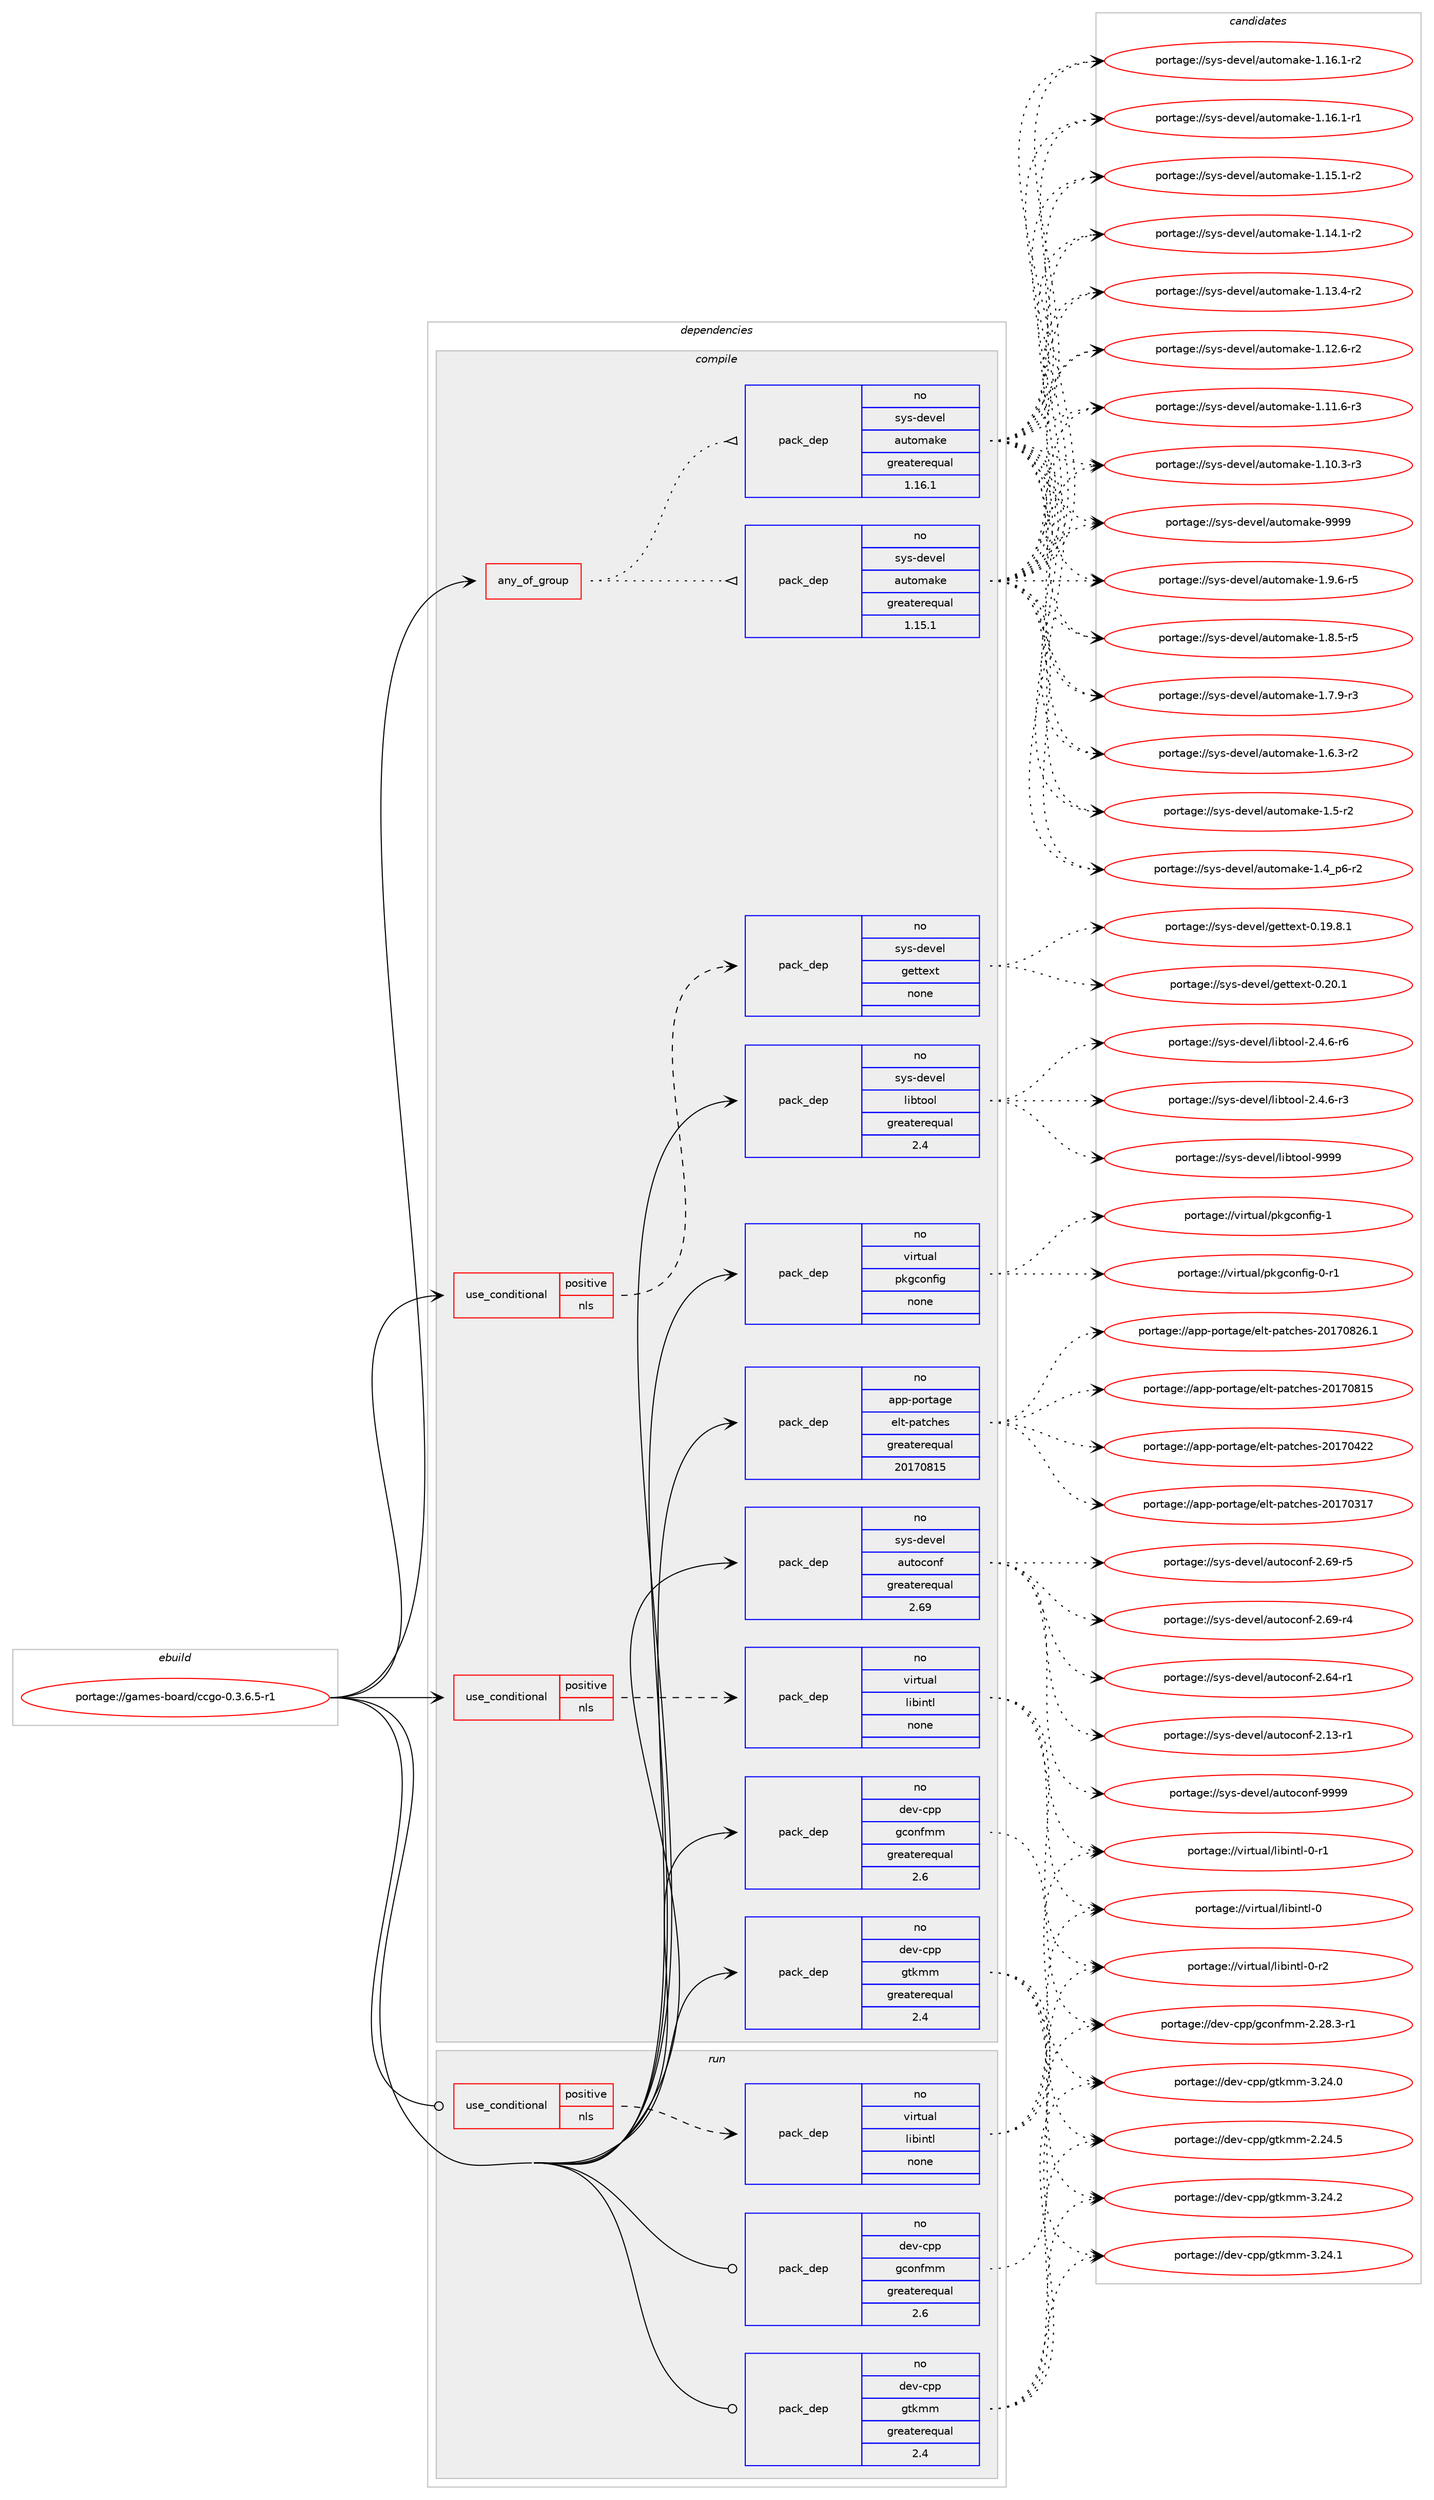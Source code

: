 digraph prolog {

# *************
# Graph options
# *************

newrank=true;
concentrate=true;
compound=true;
graph [rankdir=LR,fontname=Helvetica,fontsize=10,ranksep=1.5];#, ranksep=2.5, nodesep=0.2];
edge  [arrowhead=vee];
node  [fontname=Helvetica,fontsize=10];

# **********
# The ebuild
# **********

subgraph cluster_leftcol {
color=gray;
rank=same;
label=<<i>ebuild</i>>;
id [label="portage://games-board/ccgo-0.3.6.5-r1", color=red, width=4, href="../games-board/ccgo-0.3.6.5-r1.svg"];
}

# ****************
# The dependencies
# ****************

subgraph cluster_midcol {
color=gray;
label=<<i>dependencies</i>>;
subgraph cluster_compile {
fillcolor="#eeeeee";
style=filled;
label=<<i>compile</i>>;
subgraph any4286 {
dependency289738 [label=<<TABLE BORDER="0" CELLBORDER="1" CELLSPACING="0" CELLPADDING="4"><TR><TD CELLPADDING="10">any_of_group</TD></TR></TABLE>>, shape=none, color=red];subgraph pack225029 {
dependency289739 [label=<<TABLE BORDER="0" CELLBORDER="1" CELLSPACING="0" CELLPADDING="4" WIDTH="220"><TR><TD ROWSPAN="6" CELLPADDING="30">pack_dep</TD></TR><TR><TD WIDTH="110">no</TD></TR><TR><TD>sys-devel</TD></TR><TR><TD>automake</TD></TR><TR><TD>greaterequal</TD></TR><TR><TD>1.16.1</TD></TR></TABLE>>, shape=none, color=blue];
}
dependency289738:e -> dependency289739:w [weight=20,style="dotted",arrowhead="oinv"];
subgraph pack225030 {
dependency289740 [label=<<TABLE BORDER="0" CELLBORDER="1" CELLSPACING="0" CELLPADDING="4" WIDTH="220"><TR><TD ROWSPAN="6" CELLPADDING="30">pack_dep</TD></TR><TR><TD WIDTH="110">no</TD></TR><TR><TD>sys-devel</TD></TR><TR><TD>automake</TD></TR><TR><TD>greaterequal</TD></TR><TR><TD>1.15.1</TD></TR></TABLE>>, shape=none, color=blue];
}
dependency289738:e -> dependency289740:w [weight=20,style="dotted",arrowhead="oinv"];
}
id:e -> dependency289738:w [weight=20,style="solid",arrowhead="vee"];
subgraph cond60220 {
dependency289741 [label=<<TABLE BORDER="0" CELLBORDER="1" CELLSPACING="0" CELLPADDING="4"><TR><TD ROWSPAN="3" CELLPADDING="10">use_conditional</TD></TR><TR><TD>positive</TD></TR><TR><TD>nls</TD></TR></TABLE>>, shape=none, color=red];
subgraph pack225031 {
dependency289742 [label=<<TABLE BORDER="0" CELLBORDER="1" CELLSPACING="0" CELLPADDING="4" WIDTH="220"><TR><TD ROWSPAN="6" CELLPADDING="30">pack_dep</TD></TR><TR><TD WIDTH="110">no</TD></TR><TR><TD>sys-devel</TD></TR><TR><TD>gettext</TD></TR><TR><TD>none</TD></TR><TR><TD></TD></TR></TABLE>>, shape=none, color=blue];
}
dependency289741:e -> dependency289742:w [weight=20,style="dashed",arrowhead="vee"];
}
id:e -> dependency289741:w [weight=20,style="solid",arrowhead="vee"];
subgraph cond60221 {
dependency289743 [label=<<TABLE BORDER="0" CELLBORDER="1" CELLSPACING="0" CELLPADDING="4"><TR><TD ROWSPAN="3" CELLPADDING="10">use_conditional</TD></TR><TR><TD>positive</TD></TR><TR><TD>nls</TD></TR></TABLE>>, shape=none, color=red];
subgraph pack225032 {
dependency289744 [label=<<TABLE BORDER="0" CELLBORDER="1" CELLSPACING="0" CELLPADDING="4" WIDTH="220"><TR><TD ROWSPAN="6" CELLPADDING="30">pack_dep</TD></TR><TR><TD WIDTH="110">no</TD></TR><TR><TD>virtual</TD></TR><TR><TD>libintl</TD></TR><TR><TD>none</TD></TR><TR><TD></TD></TR></TABLE>>, shape=none, color=blue];
}
dependency289743:e -> dependency289744:w [weight=20,style="dashed",arrowhead="vee"];
}
id:e -> dependency289743:w [weight=20,style="solid",arrowhead="vee"];
subgraph pack225033 {
dependency289745 [label=<<TABLE BORDER="0" CELLBORDER="1" CELLSPACING="0" CELLPADDING="4" WIDTH="220"><TR><TD ROWSPAN="6" CELLPADDING="30">pack_dep</TD></TR><TR><TD WIDTH="110">no</TD></TR><TR><TD>app-portage</TD></TR><TR><TD>elt-patches</TD></TR><TR><TD>greaterequal</TD></TR><TR><TD>20170815</TD></TR></TABLE>>, shape=none, color=blue];
}
id:e -> dependency289745:w [weight=20,style="solid",arrowhead="vee"];
subgraph pack225034 {
dependency289746 [label=<<TABLE BORDER="0" CELLBORDER="1" CELLSPACING="0" CELLPADDING="4" WIDTH="220"><TR><TD ROWSPAN="6" CELLPADDING="30">pack_dep</TD></TR><TR><TD WIDTH="110">no</TD></TR><TR><TD>dev-cpp</TD></TR><TR><TD>gconfmm</TD></TR><TR><TD>greaterequal</TD></TR><TR><TD>2.6</TD></TR></TABLE>>, shape=none, color=blue];
}
id:e -> dependency289746:w [weight=20,style="solid",arrowhead="vee"];
subgraph pack225035 {
dependency289747 [label=<<TABLE BORDER="0" CELLBORDER="1" CELLSPACING="0" CELLPADDING="4" WIDTH="220"><TR><TD ROWSPAN="6" CELLPADDING="30">pack_dep</TD></TR><TR><TD WIDTH="110">no</TD></TR><TR><TD>dev-cpp</TD></TR><TR><TD>gtkmm</TD></TR><TR><TD>greaterequal</TD></TR><TR><TD>2.4</TD></TR></TABLE>>, shape=none, color=blue];
}
id:e -> dependency289747:w [weight=20,style="solid",arrowhead="vee"];
subgraph pack225036 {
dependency289748 [label=<<TABLE BORDER="0" CELLBORDER="1" CELLSPACING="0" CELLPADDING="4" WIDTH="220"><TR><TD ROWSPAN="6" CELLPADDING="30">pack_dep</TD></TR><TR><TD WIDTH="110">no</TD></TR><TR><TD>sys-devel</TD></TR><TR><TD>autoconf</TD></TR><TR><TD>greaterequal</TD></TR><TR><TD>2.69</TD></TR></TABLE>>, shape=none, color=blue];
}
id:e -> dependency289748:w [weight=20,style="solid",arrowhead="vee"];
subgraph pack225037 {
dependency289749 [label=<<TABLE BORDER="0" CELLBORDER="1" CELLSPACING="0" CELLPADDING="4" WIDTH="220"><TR><TD ROWSPAN="6" CELLPADDING="30">pack_dep</TD></TR><TR><TD WIDTH="110">no</TD></TR><TR><TD>sys-devel</TD></TR><TR><TD>libtool</TD></TR><TR><TD>greaterequal</TD></TR><TR><TD>2.4</TD></TR></TABLE>>, shape=none, color=blue];
}
id:e -> dependency289749:w [weight=20,style="solid",arrowhead="vee"];
subgraph pack225038 {
dependency289750 [label=<<TABLE BORDER="0" CELLBORDER="1" CELLSPACING="0" CELLPADDING="4" WIDTH="220"><TR><TD ROWSPAN="6" CELLPADDING="30">pack_dep</TD></TR><TR><TD WIDTH="110">no</TD></TR><TR><TD>virtual</TD></TR><TR><TD>pkgconfig</TD></TR><TR><TD>none</TD></TR><TR><TD></TD></TR></TABLE>>, shape=none, color=blue];
}
id:e -> dependency289750:w [weight=20,style="solid",arrowhead="vee"];
}
subgraph cluster_compileandrun {
fillcolor="#eeeeee";
style=filled;
label=<<i>compile and run</i>>;
}
subgraph cluster_run {
fillcolor="#eeeeee";
style=filled;
label=<<i>run</i>>;
subgraph cond60222 {
dependency289751 [label=<<TABLE BORDER="0" CELLBORDER="1" CELLSPACING="0" CELLPADDING="4"><TR><TD ROWSPAN="3" CELLPADDING="10">use_conditional</TD></TR><TR><TD>positive</TD></TR><TR><TD>nls</TD></TR></TABLE>>, shape=none, color=red];
subgraph pack225039 {
dependency289752 [label=<<TABLE BORDER="0" CELLBORDER="1" CELLSPACING="0" CELLPADDING="4" WIDTH="220"><TR><TD ROWSPAN="6" CELLPADDING="30">pack_dep</TD></TR><TR><TD WIDTH="110">no</TD></TR><TR><TD>virtual</TD></TR><TR><TD>libintl</TD></TR><TR><TD>none</TD></TR><TR><TD></TD></TR></TABLE>>, shape=none, color=blue];
}
dependency289751:e -> dependency289752:w [weight=20,style="dashed",arrowhead="vee"];
}
id:e -> dependency289751:w [weight=20,style="solid",arrowhead="odot"];
subgraph pack225040 {
dependency289753 [label=<<TABLE BORDER="0" CELLBORDER="1" CELLSPACING="0" CELLPADDING="4" WIDTH="220"><TR><TD ROWSPAN="6" CELLPADDING="30">pack_dep</TD></TR><TR><TD WIDTH="110">no</TD></TR><TR><TD>dev-cpp</TD></TR><TR><TD>gconfmm</TD></TR><TR><TD>greaterequal</TD></TR><TR><TD>2.6</TD></TR></TABLE>>, shape=none, color=blue];
}
id:e -> dependency289753:w [weight=20,style="solid",arrowhead="odot"];
subgraph pack225041 {
dependency289754 [label=<<TABLE BORDER="0" CELLBORDER="1" CELLSPACING="0" CELLPADDING="4" WIDTH="220"><TR><TD ROWSPAN="6" CELLPADDING="30">pack_dep</TD></TR><TR><TD WIDTH="110">no</TD></TR><TR><TD>dev-cpp</TD></TR><TR><TD>gtkmm</TD></TR><TR><TD>greaterequal</TD></TR><TR><TD>2.4</TD></TR></TABLE>>, shape=none, color=blue];
}
id:e -> dependency289754:w [weight=20,style="solid",arrowhead="odot"];
}
}

# **************
# The candidates
# **************

subgraph cluster_choices {
rank=same;
color=gray;
label=<<i>candidates</i>>;

subgraph choice225029 {
color=black;
nodesep=1;
choice115121115451001011181011084797117116111109971071014557575757 [label="portage://sys-devel/automake-9999", color=red, width=4,href="../sys-devel/automake-9999.svg"];
choice115121115451001011181011084797117116111109971071014549465746544511453 [label="portage://sys-devel/automake-1.9.6-r5", color=red, width=4,href="../sys-devel/automake-1.9.6-r5.svg"];
choice115121115451001011181011084797117116111109971071014549465646534511453 [label="portage://sys-devel/automake-1.8.5-r5", color=red, width=4,href="../sys-devel/automake-1.8.5-r5.svg"];
choice115121115451001011181011084797117116111109971071014549465546574511451 [label="portage://sys-devel/automake-1.7.9-r3", color=red, width=4,href="../sys-devel/automake-1.7.9-r3.svg"];
choice115121115451001011181011084797117116111109971071014549465446514511450 [label="portage://sys-devel/automake-1.6.3-r2", color=red, width=4,href="../sys-devel/automake-1.6.3-r2.svg"];
choice11512111545100101118101108479711711611110997107101454946534511450 [label="portage://sys-devel/automake-1.5-r2", color=red, width=4,href="../sys-devel/automake-1.5-r2.svg"];
choice115121115451001011181011084797117116111109971071014549465295112544511450 [label="portage://sys-devel/automake-1.4_p6-r2", color=red, width=4,href="../sys-devel/automake-1.4_p6-r2.svg"];
choice11512111545100101118101108479711711611110997107101454946495446494511450 [label="portage://sys-devel/automake-1.16.1-r2", color=red, width=4,href="../sys-devel/automake-1.16.1-r2.svg"];
choice11512111545100101118101108479711711611110997107101454946495446494511449 [label="portage://sys-devel/automake-1.16.1-r1", color=red, width=4,href="../sys-devel/automake-1.16.1-r1.svg"];
choice11512111545100101118101108479711711611110997107101454946495346494511450 [label="portage://sys-devel/automake-1.15.1-r2", color=red, width=4,href="../sys-devel/automake-1.15.1-r2.svg"];
choice11512111545100101118101108479711711611110997107101454946495246494511450 [label="portage://sys-devel/automake-1.14.1-r2", color=red, width=4,href="../sys-devel/automake-1.14.1-r2.svg"];
choice11512111545100101118101108479711711611110997107101454946495146524511450 [label="portage://sys-devel/automake-1.13.4-r2", color=red, width=4,href="../sys-devel/automake-1.13.4-r2.svg"];
choice11512111545100101118101108479711711611110997107101454946495046544511450 [label="portage://sys-devel/automake-1.12.6-r2", color=red, width=4,href="../sys-devel/automake-1.12.6-r2.svg"];
choice11512111545100101118101108479711711611110997107101454946494946544511451 [label="portage://sys-devel/automake-1.11.6-r3", color=red, width=4,href="../sys-devel/automake-1.11.6-r3.svg"];
choice11512111545100101118101108479711711611110997107101454946494846514511451 [label="portage://sys-devel/automake-1.10.3-r3", color=red, width=4,href="../sys-devel/automake-1.10.3-r3.svg"];
dependency289739:e -> choice115121115451001011181011084797117116111109971071014557575757:w [style=dotted,weight="100"];
dependency289739:e -> choice115121115451001011181011084797117116111109971071014549465746544511453:w [style=dotted,weight="100"];
dependency289739:e -> choice115121115451001011181011084797117116111109971071014549465646534511453:w [style=dotted,weight="100"];
dependency289739:e -> choice115121115451001011181011084797117116111109971071014549465546574511451:w [style=dotted,weight="100"];
dependency289739:e -> choice115121115451001011181011084797117116111109971071014549465446514511450:w [style=dotted,weight="100"];
dependency289739:e -> choice11512111545100101118101108479711711611110997107101454946534511450:w [style=dotted,weight="100"];
dependency289739:e -> choice115121115451001011181011084797117116111109971071014549465295112544511450:w [style=dotted,weight="100"];
dependency289739:e -> choice11512111545100101118101108479711711611110997107101454946495446494511450:w [style=dotted,weight="100"];
dependency289739:e -> choice11512111545100101118101108479711711611110997107101454946495446494511449:w [style=dotted,weight="100"];
dependency289739:e -> choice11512111545100101118101108479711711611110997107101454946495346494511450:w [style=dotted,weight="100"];
dependency289739:e -> choice11512111545100101118101108479711711611110997107101454946495246494511450:w [style=dotted,weight="100"];
dependency289739:e -> choice11512111545100101118101108479711711611110997107101454946495146524511450:w [style=dotted,weight="100"];
dependency289739:e -> choice11512111545100101118101108479711711611110997107101454946495046544511450:w [style=dotted,weight="100"];
dependency289739:e -> choice11512111545100101118101108479711711611110997107101454946494946544511451:w [style=dotted,weight="100"];
dependency289739:e -> choice11512111545100101118101108479711711611110997107101454946494846514511451:w [style=dotted,weight="100"];
}
subgraph choice225030 {
color=black;
nodesep=1;
choice115121115451001011181011084797117116111109971071014557575757 [label="portage://sys-devel/automake-9999", color=red, width=4,href="../sys-devel/automake-9999.svg"];
choice115121115451001011181011084797117116111109971071014549465746544511453 [label="portage://sys-devel/automake-1.9.6-r5", color=red, width=4,href="../sys-devel/automake-1.9.6-r5.svg"];
choice115121115451001011181011084797117116111109971071014549465646534511453 [label="portage://sys-devel/automake-1.8.5-r5", color=red, width=4,href="../sys-devel/automake-1.8.5-r5.svg"];
choice115121115451001011181011084797117116111109971071014549465546574511451 [label="portage://sys-devel/automake-1.7.9-r3", color=red, width=4,href="../sys-devel/automake-1.7.9-r3.svg"];
choice115121115451001011181011084797117116111109971071014549465446514511450 [label="portage://sys-devel/automake-1.6.3-r2", color=red, width=4,href="../sys-devel/automake-1.6.3-r2.svg"];
choice11512111545100101118101108479711711611110997107101454946534511450 [label="portage://sys-devel/automake-1.5-r2", color=red, width=4,href="../sys-devel/automake-1.5-r2.svg"];
choice115121115451001011181011084797117116111109971071014549465295112544511450 [label="portage://sys-devel/automake-1.4_p6-r2", color=red, width=4,href="../sys-devel/automake-1.4_p6-r2.svg"];
choice11512111545100101118101108479711711611110997107101454946495446494511450 [label="portage://sys-devel/automake-1.16.1-r2", color=red, width=4,href="../sys-devel/automake-1.16.1-r2.svg"];
choice11512111545100101118101108479711711611110997107101454946495446494511449 [label="portage://sys-devel/automake-1.16.1-r1", color=red, width=4,href="../sys-devel/automake-1.16.1-r1.svg"];
choice11512111545100101118101108479711711611110997107101454946495346494511450 [label="portage://sys-devel/automake-1.15.1-r2", color=red, width=4,href="../sys-devel/automake-1.15.1-r2.svg"];
choice11512111545100101118101108479711711611110997107101454946495246494511450 [label="portage://sys-devel/automake-1.14.1-r2", color=red, width=4,href="../sys-devel/automake-1.14.1-r2.svg"];
choice11512111545100101118101108479711711611110997107101454946495146524511450 [label="portage://sys-devel/automake-1.13.4-r2", color=red, width=4,href="../sys-devel/automake-1.13.4-r2.svg"];
choice11512111545100101118101108479711711611110997107101454946495046544511450 [label="portage://sys-devel/automake-1.12.6-r2", color=red, width=4,href="../sys-devel/automake-1.12.6-r2.svg"];
choice11512111545100101118101108479711711611110997107101454946494946544511451 [label="portage://sys-devel/automake-1.11.6-r3", color=red, width=4,href="../sys-devel/automake-1.11.6-r3.svg"];
choice11512111545100101118101108479711711611110997107101454946494846514511451 [label="portage://sys-devel/automake-1.10.3-r3", color=red, width=4,href="../sys-devel/automake-1.10.3-r3.svg"];
dependency289740:e -> choice115121115451001011181011084797117116111109971071014557575757:w [style=dotted,weight="100"];
dependency289740:e -> choice115121115451001011181011084797117116111109971071014549465746544511453:w [style=dotted,weight="100"];
dependency289740:e -> choice115121115451001011181011084797117116111109971071014549465646534511453:w [style=dotted,weight="100"];
dependency289740:e -> choice115121115451001011181011084797117116111109971071014549465546574511451:w [style=dotted,weight="100"];
dependency289740:e -> choice115121115451001011181011084797117116111109971071014549465446514511450:w [style=dotted,weight="100"];
dependency289740:e -> choice11512111545100101118101108479711711611110997107101454946534511450:w [style=dotted,weight="100"];
dependency289740:e -> choice115121115451001011181011084797117116111109971071014549465295112544511450:w [style=dotted,weight="100"];
dependency289740:e -> choice11512111545100101118101108479711711611110997107101454946495446494511450:w [style=dotted,weight="100"];
dependency289740:e -> choice11512111545100101118101108479711711611110997107101454946495446494511449:w [style=dotted,weight="100"];
dependency289740:e -> choice11512111545100101118101108479711711611110997107101454946495346494511450:w [style=dotted,weight="100"];
dependency289740:e -> choice11512111545100101118101108479711711611110997107101454946495246494511450:w [style=dotted,weight="100"];
dependency289740:e -> choice11512111545100101118101108479711711611110997107101454946495146524511450:w [style=dotted,weight="100"];
dependency289740:e -> choice11512111545100101118101108479711711611110997107101454946495046544511450:w [style=dotted,weight="100"];
dependency289740:e -> choice11512111545100101118101108479711711611110997107101454946494946544511451:w [style=dotted,weight="100"];
dependency289740:e -> choice11512111545100101118101108479711711611110997107101454946494846514511451:w [style=dotted,weight="100"];
}
subgraph choice225031 {
color=black;
nodesep=1;
choice115121115451001011181011084710310111611610112011645484650484649 [label="portage://sys-devel/gettext-0.20.1", color=red, width=4,href="../sys-devel/gettext-0.20.1.svg"];
choice1151211154510010111810110847103101116116101120116454846495746564649 [label="portage://sys-devel/gettext-0.19.8.1", color=red, width=4,href="../sys-devel/gettext-0.19.8.1.svg"];
dependency289742:e -> choice115121115451001011181011084710310111611610112011645484650484649:w [style=dotted,weight="100"];
dependency289742:e -> choice1151211154510010111810110847103101116116101120116454846495746564649:w [style=dotted,weight="100"];
}
subgraph choice225032 {
color=black;
nodesep=1;
choice11810511411611797108471081059810511011610845484511450 [label="portage://virtual/libintl-0-r2", color=red, width=4,href="../virtual/libintl-0-r2.svg"];
choice11810511411611797108471081059810511011610845484511449 [label="portage://virtual/libintl-0-r1", color=red, width=4,href="../virtual/libintl-0-r1.svg"];
choice1181051141161179710847108105981051101161084548 [label="portage://virtual/libintl-0", color=red, width=4,href="../virtual/libintl-0.svg"];
dependency289744:e -> choice11810511411611797108471081059810511011610845484511450:w [style=dotted,weight="100"];
dependency289744:e -> choice11810511411611797108471081059810511011610845484511449:w [style=dotted,weight="100"];
dependency289744:e -> choice1181051141161179710847108105981051101161084548:w [style=dotted,weight="100"];
}
subgraph choice225033 {
color=black;
nodesep=1;
choice971121124511211111411697103101471011081164511297116991041011154550484955485650544649 [label="portage://app-portage/elt-patches-20170826.1", color=red, width=4,href="../app-portage/elt-patches-20170826.1.svg"];
choice97112112451121111141169710310147101108116451129711699104101115455048495548564953 [label="portage://app-portage/elt-patches-20170815", color=red, width=4,href="../app-portage/elt-patches-20170815.svg"];
choice97112112451121111141169710310147101108116451129711699104101115455048495548525050 [label="portage://app-portage/elt-patches-20170422", color=red, width=4,href="../app-portage/elt-patches-20170422.svg"];
choice97112112451121111141169710310147101108116451129711699104101115455048495548514955 [label="portage://app-portage/elt-patches-20170317", color=red, width=4,href="../app-portage/elt-patches-20170317.svg"];
dependency289745:e -> choice971121124511211111411697103101471011081164511297116991041011154550484955485650544649:w [style=dotted,weight="100"];
dependency289745:e -> choice97112112451121111141169710310147101108116451129711699104101115455048495548564953:w [style=dotted,weight="100"];
dependency289745:e -> choice97112112451121111141169710310147101108116451129711699104101115455048495548525050:w [style=dotted,weight="100"];
dependency289745:e -> choice97112112451121111141169710310147101108116451129711699104101115455048495548514955:w [style=dotted,weight="100"];
}
subgraph choice225034 {
color=black;
nodesep=1;
choice10010111845991121124710399111110102109109455046505646514511449 [label="portage://dev-cpp/gconfmm-2.28.3-r1", color=red, width=4,href="../dev-cpp/gconfmm-2.28.3-r1.svg"];
dependency289746:e -> choice10010111845991121124710399111110102109109455046505646514511449:w [style=dotted,weight="100"];
}
subgraph choice225035 {
color=black;
nodesep=1;
choice10010111845991121124710311610710910945514650524650 [label="portage://dev-cpp/gtkmm-3.24.2", color=red, width=4,href="../dev-cpp/gtkmm-3.24.2.svg"];
choice10010111845991121124710311610710910945514650524649 [label="portage://dev-cpp/gtkmm-3.24.1", color=red, width=4,href="../dev-cpp/gtkmm-3.24.1.svg"];
choice10010111845991121124710311610710910945514650524648 [label="portage://dev-cpp/gtkmm-3.24.0", color=red, width=4,href="../dev-cpp/gtkmm-3.24.0.svg"];
choice10010111845991121124710311610710910945504650524653 [label="portage://dev-cpp/gtkmm-2.24.5", color=red, width=4,href="../dev-cpp/gtkmm-2.24.5.svg"];
dependency289747:e -> choice10010111845991121124710311610710910945514650524650:w [style=dotted,weight="100"];
dependency289747:e -> choice10010111845991121124710311610710910945514650524649:w [style=dotted,weight="100"];
dependency289747:e -> choice10010111845991121124710311610710910945514650524648:w [style=dotted,weight="100"];
dependency289747:e -> choice10010111845991121124710311610710910945504650524653:w [style=dotted,weight="100"];
}
subgraph choice225036 {
color=black;
nodesep=1;
choice115121115451001011181011084797117116111991111101024557575757 [label="portage://sys-devel/autoconf-9999", color=red, width=4,href="../sys-devel/autoconf-9999.svg"];
choice1151211154510010111810110847971171161119911111010245504654574511453 [label="portage://sys-devel/autoconf-2.69-r5", color=red, width=4,href="../sys-devel/autoconf-2.69-r5.svg"];
choice1151211154510010111810110847971171161119911111010245504654574511452 [label="portage://sys-devel/autoconf-2.69-r4", color=red, width=4,href="../sys-devel/autoconf-2.69-r4.svg"];
choice1151211154510010111810110847971171161119911111010245504654524511449 [label="portage://sys-devel/autoconf-2.64-r1", color=red, width=4,href="../sys-devel/autoconf-2.64-r1.svg"];
choice1151211154510010111810110847971171161119911111010245504649514511449 [label="portage://sys-devel/autoconf-2.13-r1", color=red, width=4,href="../sys-devel/autoconf-2.13-r1.svg"];
dependency289748:e -> choice115121115451001011181011084797117116111991111101024557575757:w [style=dotted,weight="100"];
dependency289748:e -> choice1151211154510010111810110847971171161119911111010245504654574511453:w [style=dotted,weight="100"];
dependency289748:e -> choice1151211154510010111810110847971171161119911111010245504654574511452:w [style=dotted,weight="100"];
dependency289748:e -> choice1151211154510010111810110847971171161119911111010245504654524511449:w [style=dotted,weight="100"];
dependency289748:e -> choice1151211154510010111810110847971171161119911111010245504649514511449:w [style=dotted,weight="100"];
}
subgraph choice225037 {
color=black;
nodesep=1;
choice1151211154510010111810110847108105981161111111084557575757 [label="portage://sys-devel/libtool-9999", color=red, width=4,href="../sys-devel/libtool-9999.svg"];
choice1151211154510010111810110847108105981161111111084550465246544511454 [label="portage://sys-devel/libtool-2.4.6-r6", color=red, width=4,href="../sys-devel/libtool-2.4.6-r6.svg"];
choice1151211154510010111810110847108105981161111111084550465246544511451 [label="portage://sys-devel/libtool-2.4.6-r3", color=red, width=4,href="../sys-devel/libtool-2.4.6-r3.svg"];
dependency289749:e -> choice1151211154510010111810110847108105981161111111084557575757:w [style=dotted,weight="100"];
dependency289749:e -> choice1151211154510010111810110847108105981161111111084550465246544511454:w [style=dotted,weight="100"];
dependency289749:e -> choice1151211154510010111810110847108105981161111111084550465246544511451:w [style=dotted,weight="100"];
}
subgraph choice225038 {
color=black;
nodesep=1;
choice1181051141161179710847112107103991111101021051034549 [label="portage://virtual/pkgconfig-1", color=red, width=4,href="../virtual/pkgconfig-1.svg"];
choice11810511411611797108471121071039911111010210510345484511449 [label="portage://virtual/pkgconfig-0-r1", color=red, width=4,href="../virtual/pkgconfig-0-r1.svg"];
dependency289750:e -> choice1181051141161179710847112107103991111101021051034549:w [style=dotted,weight="100"];
dependency289750:e -> choice11810511411611797108471121071039911111010210510345484511449:w [style=dotted,weight="100"];
}
subgraph choice225039 {
color=black;
nodesep=1;
choice11810511411611797108471081059810511011610845484511450 [label="portage://virtual/libintl-0-r2", color=red, width=4,href="../virtual/libintl-0-r2.svg"];
choice11810511411611797108471081059810511011610845484511449 [label="portage://virtual/libintl-0-r1", color=red, width=4,href="../virtual/libintl-0-r1.svg"];
choice1181051141161179710847108105981051101161084548 [label="portage://virtual/libintl-0", color=red, width=4,href="../virtual/libintl-0.svg"];
dependency289752:e -> choice11810511411611797108471081059810511011610845484511450:w [style=dotted,weight="100"];
dependency289752:e -> choice11810511411611797108471081059810511011610845484511449:w [style=dotted,weight="100"];
dependency289752:e -> choice1181051141161179710847108105981051101161084548:w [style=dotted,weight="100"];
}
subgraph choice225040 {
color=black;
nodesep=1;
choice10010111845991121124710399111110102109109455046505646514511449 [label="portage://dev-cpp/gconfmm-2.28.3-r1", color=red, width=4,href="../dev-cpp/gconfmm-2.28.3-r1.svg"];
dependency289753:e -> choice10010111845991121124710399111110102109109455046505646514511449:w [style=dotted,weight="100"];
}
subgraph choice225041 {
color=black;
nodesep=1;
choice10010111845991121124710311610710910945514650524650 [label="portage://dev-cpp/gtkmm-3.24.2", color=red, width=4,href="../dev-cpp/gtkmm-3.24.2.svg"];
choice10010111845991121124710311610710910945514650524649 [label="portage://dev-cpp/gtkmm-3.24.1", color=red, width=4,href="../dev-cpp/gtkmm-3.24.1.svg"];
choice10010111845991121124710311610710910945514650524648 [label="portage://dev-cpp/gtkmm-3.24.0", color=red, width=4,href="../dev-cpp/gtkmm-3.24.0.svg"];
choice10010111845991121124710311610710910945504650524653 [label="portage://dev-cpp/gtkmm-2.24.5", color=red, width=4,href="../dev-cpp/gtkmm-2.24.5.svg"];
dependency289754:e -> choice10010111845991121124710311610710910945514650524650:w [style=dotted,weight="100"];
dependency289754:e -> choice10010111845991121124710311610710910945514650524649:w [style=dotted,weight="100"];
dependency289754:e -> choice10010111845991121124710311610710910945514650524648:w [style=dotted,weight="100"];
dependency289754:e -> choice10010111845991121124710311610710910945504650524653:w [style=dotted,weight="100"];
}
}

}
